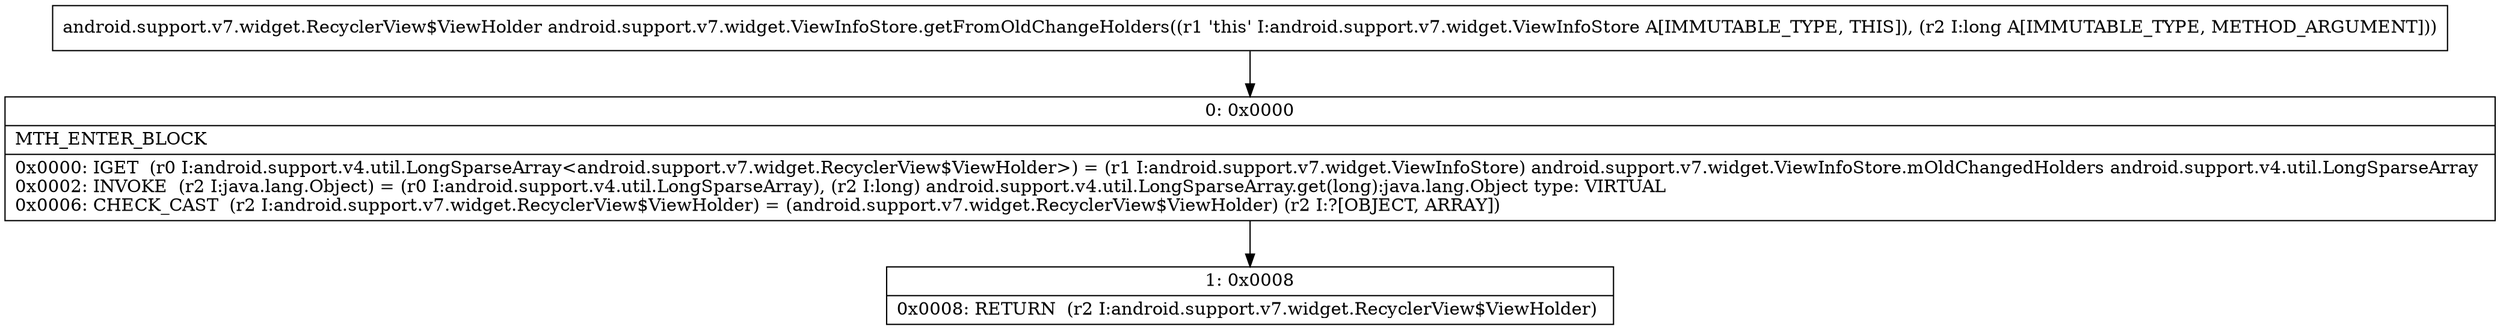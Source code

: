 digraph "CFG forandroid.support.v7.widget.ViewInfoStore.getFromOldChangeHolders(J)Landroid\/support\/v7\/widget\/RecyclerView$ViewHolder;" {
Node_0 [shape=record,label="{0\:\ 0x0000|MTH_ENTER_BLOCK\l|0x0000: IGET  (r0 I:android.support.v4.util.LongSparseArray\<android.support.v7.widget.RecyclerView$ViewHolder\>) = (r1 I:android.support.v7.widget.ViewInfoStore) android.support.v7.widget.ViewInfoStore.mOldChangedHolders android.support.v4.util.LongSparseArray \l0x0002: INVOKE  (r2 I:java.lang.Object) = (r0 I:android.support.v4.util.LongSparseArray), (r2 I:long) android.support.v4.util.LongSparseArray.get(long):java.lang.Object type: VIRTUAL \l0x0006: CHECK_CAST  (r2 I:android.support.v7.widget.RecyclerView$ViewHolder) = (android.support.v7.widget.RecyclerView$ViewHolder) (r2 I:?[OBJECT, ARRAY]) \l}"];
Node_1 [shape=record,label="{1\:\ 0x0008|0x0008: RETURN  (r2 I:android.support.v7.widget.RecyclerView$ViewHolder) \l}"];
MethodNode[shape=record,label="{android.support.v7.widget.RecyclerView$ViewHolder android.support.v7.widget.ViewInfoStore.getFromOldChangeHolders((r1 'this' I:android.support.v7.widget.ViewInfoStore A[IMMUTABLE_TYPE, THIS]), (r2 I:long A[IMMUTABLE_TYPE, METHOD_ARGUMENT])) }"];
MethodNode -> Node_0;
Node_0 -> Node_1;
}

